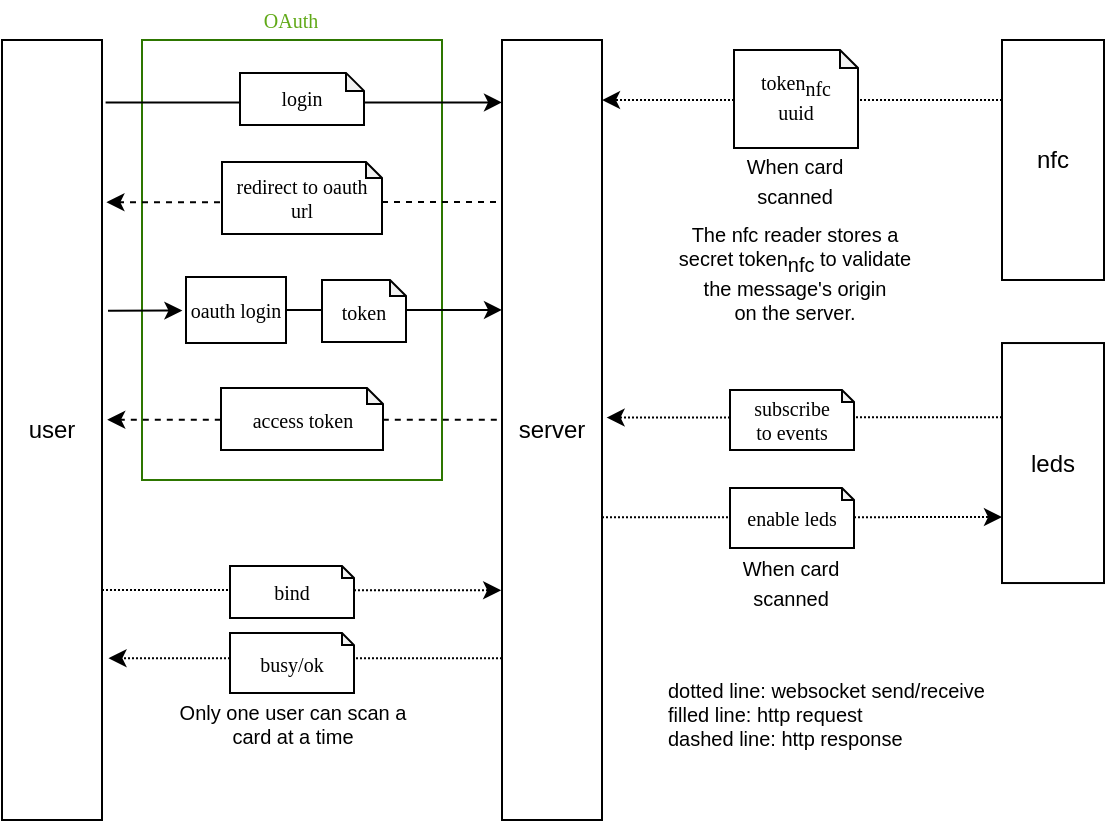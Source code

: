 <mxfile version="14.4.3" type="device"><diagram id="GNnk7IONYRwdF9OEj-gv" name="Page-1"><mxGraphModel dx="1178" dy="675" grid="1" gridSize="10" guides="1" tooltips="1" connect="1" arrows="1" fold="1" page="1" pageScale="1" pageWidth="827" pageHeight="1169" math="0" shadow="0"><root><mxCell id="0"/><mxCell id="1" parent="0"/><mxCell id="r_Rkkqh4Aai3JWKU4FNd-35" value="" style="rounded=0;whiteSpace=wrap;html=1;fontFamily=Lucida Console;fontSize=10;strokeColor=#2D7600;fontColor=#ffffff;fillColor=none;" vertex="1" parent="1"><mxGeometry x="100" y="170" width="150" height="220" as="geometry"/></mxCell><mxCell id="r_Rkkqh4Aai3JWKU4FNd-1" value="server" style="rounded=0;whiteSpace=wrap;html=1;" vertex="1" parent="1"><mxGeometry x="280" y="170" width="50" height="390" as="geometry"/></mxCell><mxCell id="r_Rkkqh4Aai3JWKU4FNd-2" value="nfc" style="rounded=0;whiteSpace=wrap;html=1;" vertex="1" parent="1"><mxGeometry x="530" y="170" width="51" height="120" as="geometry"/></mxCell><mxCell id="r_Rkkqh4Aai3JWKU4FNd-25" style="edgeStyle=orthogonalEdgeStyle;rounded=0;orthogonalLoop=1;jettySize=auto;html=1;exitX=1.06;exitY=0.347;exitDx=0;exitDy=0;entryX=-0.036;entryY=0.509;entryDx=0;entryDy=0;entryPerimeter=0;fontSize=10;exitPerimeter=0;" edge="1" parent="1" source="r_Rkkqh4Aai3JWKU4FNd-4" target="r_Rkkqh4Aai3JWKU4FNd-16"><mxGeometry relative="1" as="geometry"/></mxCell><mxCell id="r_Rkkqh4Aai3JWKU4FNd-4" value="user" style="rounded=0;whiteSpace=wrap;html=1;" vertex="1" parent="1"><mxGeometry x="30" y="170" width="50" height="390" as="geometry"/></mxCell><mxCell id="r_Rkkqh4Aai3JWKU4FNd-5" value="The nfc reader stores a&lt;br style=&quot;font-size: 10px&quot;&gt;secret token&lt;span style=&quot;font-size: 10px&quot;&gt;&lt;sub style=&quot;font-size: 10px&quot;&gt;nfc &lt;/sub&gt;&lt;span style=&quot;font-size: 10px&quot;&gt;to validate&lt;br&gt;the message's origin &lt;br&gt;on the server.&lt;br&gt;&lt;/span&gt;&lt;/span&gt;" style="text;html=1;align=center;verticalAlign=middle;resizable=0;points=[];autosize=1;fontSize=10;" vertex="1" parent="1"><mxGeometry x="361" y="257.05" width="130" height="60" as="geometry"/></mxCell><mxCell id="r_Rkkqh4Aai3JWKU4FNd-7" value="&lt;font style=&quot;font-size: 10px&quot;&gt;When card &lt;br&gt;scanned&lt;/font&gt;" style="text;html=1;align=center;verticalAlign=middle;resizable=0;points=[];autosize=1;" vertex="1" parent="1"><mxGeometry x="396" y="220" width="60" height="40" as="geometry"/></mxCell><mxCell id="r_Rkkqh4Aai3JWKU4FNd-9" value="" style="endArrow=classic;html=1;fontSize=10;exitX=1.036;exitY=0.08;exitDx=0;exitDy=0;exitPerimeter=0;entryX=0;entryY=0.08;entryDx=0;entryDy=0;entryPerimeter=0;" edge="1" parent="1" source="r_Rkkqh4Aai3JWKU4FNd-4" target="r_Rkkqh4Aai3JWKU4FNd-1"><mxGeometry width="50" height="50" relative="1" as="geometry"><mxPoint x="210" y="340" as="sourcePoint"/><mxPoint x="260" y="290" as="targetPoint"/></mxGeometry></mxCell><mxCell id="r_Rkkqh4Aai3JWKU4FNd-10" value="&lt;font face=&quot;Lucida Console&quot;&gt;login&lt;/font&gt;" style="shape=note;whiteSpace=wrap;html=1;backgroundOutline=1;darkOpacity=0.05;size=9;fontSize=10;" vertex="1" parent="1"><mxGeometry x="149" y="186.45" width="62" height="26.05" as="geometry"/></mxCell><mxCell id="r_Rkkqh4Aai3JWKU4FNd-13" value="" style="endArrow=classic;html=1;dashed=1;fontSize=10;entryX=1.044;entryY=0.208;entryDx=0;entryDy=0;entryPerimeter=0;" edge="1" parent="1" target="r_Rkkqh4Aai3JWKU4FNd-4"><mxGeometry width="50" height="50" relative="1" as="geometry"><mxPoint x="277" y="251" as="sourcePoint"/><mxPoint x="270" y="290" as="targetPoint"/></mxGeometry></mxCell><mxCell id="r_Rkkqh4Aai3JWKU4FNd-12" value="&lt;font face=&quot;Lucida Console&quot;&gt;redirect to oauth url&lt;/font&gt;" style="shape=note;whiteSpace=wrap;html=1;backgroundOutline=1;darkOpacity=0.05;size=8;fontSize=10;" vertex="1" parent="1"><mxGeometry x="140" y="231" width="80" height="36.05" as="geometry"/></mxCell><mxCell id="r_Rkkqh4Aai3JWKU4FNd-27" style="edgeStyle=orthogonalEdgeStyle;rounded=0;orthogonalLoop=1;jettySize=auto;html=1;exitX=0;exitY=0;exitDx=40;exitDy=16.515;exitPerimeter=0;entryX=0;entryY=0.346;entryDx=0;entryDy=0;fontSize=10;entryPerimeter=0;" edge="1" parent="1" source="r_Rkkqh4Aai3JWKU4FNd-16" target="r_Rkkqh4Aai3JWKU4FNd-1"><mxGeometry relative="1" as="geometry"/></mxCell><mxCell id="r_Rkkqh4Aai3JWKU4FNd-16" value="&lt;font face=&quot;Lucida Console&quot;&gt;oauth login&lt;/font&gt;" style="shape=note;whiteSpace=wrap;html=1;backgroundOutline=1;darkOpacity=0.05;size=0;fontSize=10;" vertex="1" parent="1"><mxGeometry x="122" y="288.49" width="50" height="33.03" as="geometry"/></mxCell><mxCell id="r_Rkkqh4Aai3JWKU4FNd-19" value="&lt;font face=&quot;Lucida Console&quot;&gt;token&lt;/font&gt;" style="shape=note;whiteSpace=wrap;html=1;backgroundOutline=1;darkOpacity=0.05;size=8;fontSize=10;" vertex="1" parent="1"><mxGeometry x="190" y="290" width="42" height="31" as="geometry"/></mxCell><mxCell id="r_Rkkqh4Aai3JWKU4FNd-28" value="leds" style="rounded=0;whiteSpace=wrap;html=1;" vertex="1" parent="1"><mxGeometry x="530" y="321.52" width="51" height="120" as="geometry"/></mxCell><mxCell id="r_Rkkqh4Aai3JWKU4FNd-29" value="" style="endArrow=classic;html=1;dashed=1;fontSize=10;exitX=0;exitY=0.25;exitDx=0;exitDy=0;entryX=1;entryY=0.077;entryDx=0;entryDy=0;entryPerimeter=0;dashPattern=1 1;" edge="1" parent="1" source="r_Rkkqh4Aai3JWKU4FNd-2" target="r_Rkkqh4Aai3JWKU4FNd-1"><mxGeometry width="50" height="50" relative="1" as="geometry"><mxPoint x="420" y="240" as="sourcePoint"/><mxPoint x="470" y="190" as="targetPoint"/></mxGeometry></mxCell><mxCell id="r_Rkkqh4Aai3JWKU4FNd-8" value="&lt;font face=&quot;Lucida Console&quot; style=&quot;font-size: 10px;&quot;&gt;token&lt;sub style=&quot;font-size: 10px;&quot;&gt;nfc&lt;/sub&gt;&lt;br style=&quot;font-size: 10px;&quot;&gt;uuid&lt;/font&gt;" style="shape=note;whiteSpace=wrap;html=1;backgroundOutline=1;darkOpacity=0.05;size=9;fontSize=10;" vertex="1" parent="1"><mxGeometry x="396" y="175" width="62" height="48.95" as="geometry"/></mxCell><mxCell id="r_Rkkqh4Aai3JWKU4FNd-30" value="" style="endArrow=classic;html=1;dashed=1;fontSize=10;exitX=1;exitY=0.612;exitDx=0;exitDy=0;exitPerimeter=0;entryX=0;entryY=0.725;entryDx=0;entryDy=0;entryPerimeter=0;dashPattern=1 1;" edge="1" parent="1" source="r_Rkkqh4Aai3JWKU4FNd-1" target="r_Rkkqh4Aai3JWKU4FNd-28"><mxGeometry width="50" height="50" relative="1" as="geometry"><mxPoint x="410" y="390" as="sourcePoint"/><mxPoint x="460" y="340" as="targetPoint"/></mxGeometry></mxCell><mxCell id="r_Rkkqh4Aai3JWKU4FNd-31" value="" style="endArrow=classic;html=1;dashed=1;fontSize=10;entryX=1.046;entryY=0.484;entryDx=0;entryDy=0;entryPerimeter=0;exitX=0;exitY=0.309;exitDx=0;exitDy=0;exitPerimeter=0;dashPattern=1 1;" edge="1" parent="1" source="r_Rkkqh4Aai3JWKU4FNd-28" target="r_Rkkqh4Aai3JWKU4FNd-1"><mxGeometry width="50" height="50" relative="1" as="geometry"><mxPoint x="400" y="380" as="sourcePoint"/><mxPoint x="450" y="330" as="targetPoint"/></mxGeometry></mxCell><mxCell id="r_Rkkqh4Aai3JWKU4FNd-32" value="&lt;font face=&quot;Lucida Console&quot;&gt;subscribe&lt;br&gt;to events&lt;/font&gt;" style="shape=note;whiteSpace=wrap;html=1;backgroundOutline=1;darkOpacity=0.05;size=6;fontSize=10;" vertex="1" parent="1"><mxGeometry x="394" y="345" width="62" height="30" as="geometry"/></mxCell><mxCell id="r_Rkkqh4Aai3JWKU4FNd-33" value="enable leds" style="shape=note;whiteSpace=wrap;html=1;backgroundOutline=1;darkOpacity=0.05;size=6;fontSize=10;fontFamily=Lucida Console;" vertex="1" parent="1"><mxGeometry x="394" y="394" width="62" height="30" as="geometry"/></mxCell><mxCell id="r_Rkkqh4Aai3JWKU4FNd-34" value="&lt;font style=&quot;font-size: 10px&quot;&gt;When card &lt;br&gt;scanned&lt;/font&gt;" style="text;html=1;align=center;verticalAlign=middle;resizable=0;points=[];autosize=1;" vertex="1" parent="1"><mxGeometry x="394" y="421" width="60" height="40" as="geometry"/></mxCell><mxCell id="r_Rkkqh4Aai3JWKU4FNd-36" value="OAuth" style="text;html=1;align=center;verticalAlign=middle;resizable=0;points=[];autosize=1;fontSize=10;fontFamily=Lucida Console;fontColor=#60A917;" vertex="1" parent="1"><mxGeometry x="149" y="150" width="50" height="20" as="geometry"/></mxCell><mxCell id="r_Rkkqh4Aai3JWKU4FNd-37" value="&lt;font&gt;dotted line: websocket send/receive&lt;br&gt;filled line: http request&lt;br&gt;dashed line: http response&lt;br&gt;&lt;/font&gt;" style="text;html=1;align=left;verticalAlign=middle;resizable=0;points=[];autosize=1;fontSize=10;fontFamily=Helvetica;fontColor=#000000;" vertex="1" parent="1"><mxGeometry x="361" y="486.52" width="170" height="40" as="geometry"/></mxCell><mxCell id="r_Rkkqh4Aai3JWKU4FNd-38" value="" style="endArrow=classic;html=1;dashed=1;fontSize=10;entryX=1.044;entryY=0.3;entryDx=0;entryDy=0;entryPerimeter=0;" edge="1" parent="1"><mxGeometry width="50" height="50" relative="1" as="geometry"><mxPoint x="277.4" y="359.83" as="sourcePoint"/><mxPoint x="82.6" y="359.83" as="targetPoint"/></mxGeometry></mxCell><mxCell id="r_Rkkqh4Aai3JWKU4FNd-39" value="&lt;font face=&quot;Lucida Console&quot;&gt;access token&lt;/font&gt;" style="shape=note;whiteSpace=wrap;html=1;backgroundOutline=1;darkOpacity=0.05;size=8;fontSize=10;" vertex="1" parent="1"><mxGeometry x="139.5" y="344" width="81" height="31" as="geometry"/></mxCell><mxCell id="r_Rkkqh4Aai3JWKU4FNd-40" value="" style="endArrow=classic;html=1;dashed=1;fontSize=10;exitX=1;exitY=0.889;exitDx=0;exitDy=0;exitPerimeter=0;dashPattern=1 1;entryX=-0.008;entryY=0.644;entryDx=0;entryDy=0;entryPerimeter=0;" edge="1" parent="1"><mxGeometry width="50" height="50" relative="1" as="geometry"><mxPoint x="80" y="445" as="sourcePoint"/><mxPoint x="279.6" y="445.16" as="targetPoint"/></mxGeometry></mxCell><mxCell id="r_Rkkqh4Aai3JWKU4FNd-43" value="&lt;font face=&quot;Lucida Console&quot;&gt;bind&lt;/font&gt;" style="shape=note;whiteSpace=wrap;html=1;backgroundOutline=1;darkOpacity=0.05;size=6;fontSize=10;" vertex="1" parent="1"><mxGeometry x="144" y="433" width="62" height="26" as="geometry"/></mxCell><mxCell id="r_Rkkqh4Aai3JWKU4FNd-45" value="" style="endArrow=classic;html=1;dashed=1;fontSize=10;exitX=0;exitY=0.731;exitDx=0;exitDy=0;exitPerimeter=0;dashPattern=1 1;entryX=1.065;entryY=0.731;entryDx=0;entryDy=0;entryPerimeter=0;" edge="1" parent="1"><mxGeometry width="50" height="50" relative="1" as="geometry"><mxPoint x="280" y="479.09" as="sourcePoint"/><mxPoint x="83.25" y="479.09" as="targetPoint"/></mxGeometry></mxCell><mxCell id="r_Rkkqh4Aai3JWKU4FNd-44" value="&lt;font face=&quot;Lucida Console&quot;&gt;busy/ok&lt;/font&gt;" style="shape=note;whiteSpace=wrap;html=1;backgroundOutline=1;darkOpacity=0.05;size=6;fontSize=10;" vertex="1" parent="1"><mxGeometry x="144" y="466.52" width="62" height="30" as="geometry"/></mxCell><mxCell id="r_Rkkqh4Aai3JWKU4FNd-46" value="Only one user can scan a &lt;br&gt;card at a time" style="text;html=1;align=center;verticalAlign=middle;resizable=0;points=[];autosize=1;fontSize=10;fontFamily=Helvetica;fontColor=#000000;" vertex="1" parent="1"><mxGeometry x="110" y="496.52" width="130" height="30" as="geometry"/></mxCell></root></mxGraphModel></diagram></mxfile>